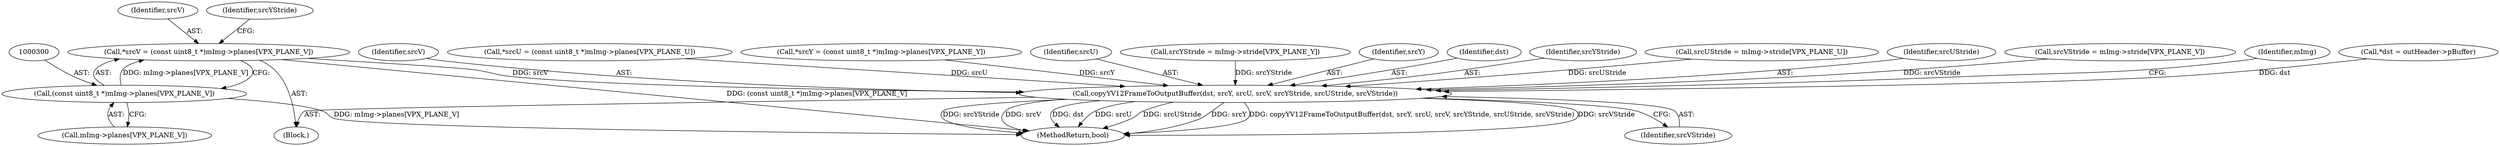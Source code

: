 digraph "0_Android_f9ed2fe6d61259e779a37d4c2d7edb33a1c1f8ba@pointer" {
"1000297" [label="(Call,*srcV = (const uint8_t *)mImg->planes[VPX_PLANE_V])"];
"1000299" [label="(Call,(const uint8_t *)mImg->planes[VPX_PLANE_V])"];
"1000330" [label="(Call,copyYV12FrameToOutputBuffer(dst, srcY, srcU, srcV, srcYStride, srcUStride, srcVStride))"];
"1000335" [label="(Identifier,srcYStride)"];
"1000297" [label="(Call,*srcV = (const uint8_t *)mImg->planes[VPX_PLANE_V])"];
"1000315" [label="(Call,srcUStride = mImg->stride[VPX_PLANE_U])"];
"1000336" [label="(Identifier,srcUStride)"];
"1000323" [label="(Call,srcVStride = mImg->stride[VPX_PLANE_V])"];
"1000337" [label="(Identifier,srcVStride)"];
"1000351" [label="(Identifier,mImg)"];
"1000271" [label="(Call,*dst = outHeader->pBuffer)"];
"1000269" [label="(Block,)"];
"1000334" [label="(Identifier,srcV)"];
"1000287" [label="(Call,*srcU = (const uint8_t *)mImg->planes[VPX_PLANE_U])"];
"1000298" [label="(Identifier,srcV)"];
"1000330" [label="(Call,copyYV12FrameToOutputBuffer(dst, srcY, srcU, srcV, srcYStride, srcUStride, srcVStride))"];
"1000277" [label="(Call,*srcY = (const uint8_t *)mImg->planes[VPX_PLANE_Y])"];
"1000333" [label="(Identifier,srcU)"];
"1000308" [label="(Identifier,srcYStride)"];
"1000299" [label="(Call,(const uint8_t *)mImg->planes[VPX_PLANE_V])"];
"1000301" [label="(Call,mImg->planes[VPX_PLANE_V])"];
"1000307" [label="(Call,srcYStride = mImg->stride[VPX_PLANE_Y])"];
"1000416" [label="(MethodReturn,bool)"];
"1000332" [label="(Identifier,srcY)"];
"1000331" [label="(Identifier,dst)"];
"1000297" -> "1000269"  [label="AST: "];
"1000297" -> "1000299"  [label="CFG: "];
"1000298" -> "1000297"  [label="AST: "];
"1000299" -> "1000297"  [label="AST: "];
"1000308" -> "1000297"  [label="CFG: "];
"1000297" -> "1000416"  [label="DDG: (const uint8_t *)mImg->planes[VPX_PLANE_V]"];
"1000299" -> "1000297"  [label="DDG: mImg->planes[VPX_PLANE_V]"];
"1000297" -> "1000330"  [label="DDG: srcV"];
"1000299" -> "1000301"  [label="CFG: "];
"1000300" -> "1000299"  [label="AST: "];
"1000301" -> "1000299"  [label="AST: "];
"1000299" -> "1000416"  [label="DDG: mImg->planes[VPX_PLANE_V]"];
"1000330" -> "1000269"  [label="AST: "];
"1000330" -> "1000337"  [label="CFG: "];
"1000331" -> "1000330"  [label="AST: "];
"1000332" -> "1000330"  [label="AST: "];
"1000333" -> "1000330"  [label="AST: "];
"1000334" -> "1000330"  [label="AST: "];
"1000335" -> "1000330"  [label="AST: "];
"1000336" -> "1000330"  [label="AST: "];
"1000337" -> "1000330"  [label="AST: "];
"1000351" -> "1000330"  [label="CFG: "];
"1000330" -> "1000416"  [label="DDG: srcV"];
"1000330" -> "1000416"  [label="DDG: dst"];
"1000330" -> "1000416"  [label="DDG: srcU"];
"1000330" -> "1000416"  [label="DDG: srcUStride"];
"1000330" -> "1000416"  [label="DDG: srcY"];
"1000330" -> "1000416"  [label="DDG: copyYV12FrameToOutputBuffer(dst, srcY, srcU, srcV, srcYStride, srcUStride, srcVStride)"];
"1000330" -> "1000416"  [label="DDG: srcVStride"];
"1000330" -> "1000416"  [label="DDG: srcYStride"];
"1000271" -> "1000330"  [label="DDG: dst"];
"1000277" -> "1000330"  [label="DDG: srcY"];
"1000287" -> "1000330"  [label="DDG: srcU"];
"1000307" -> "1000330"  [label="DDG: srcYStride"];
"1000315" -> "1000330"  [label="DDG: srcUStride"];
"1000323" -> "1000330"  [label="DDG: srcVStride"];
}
